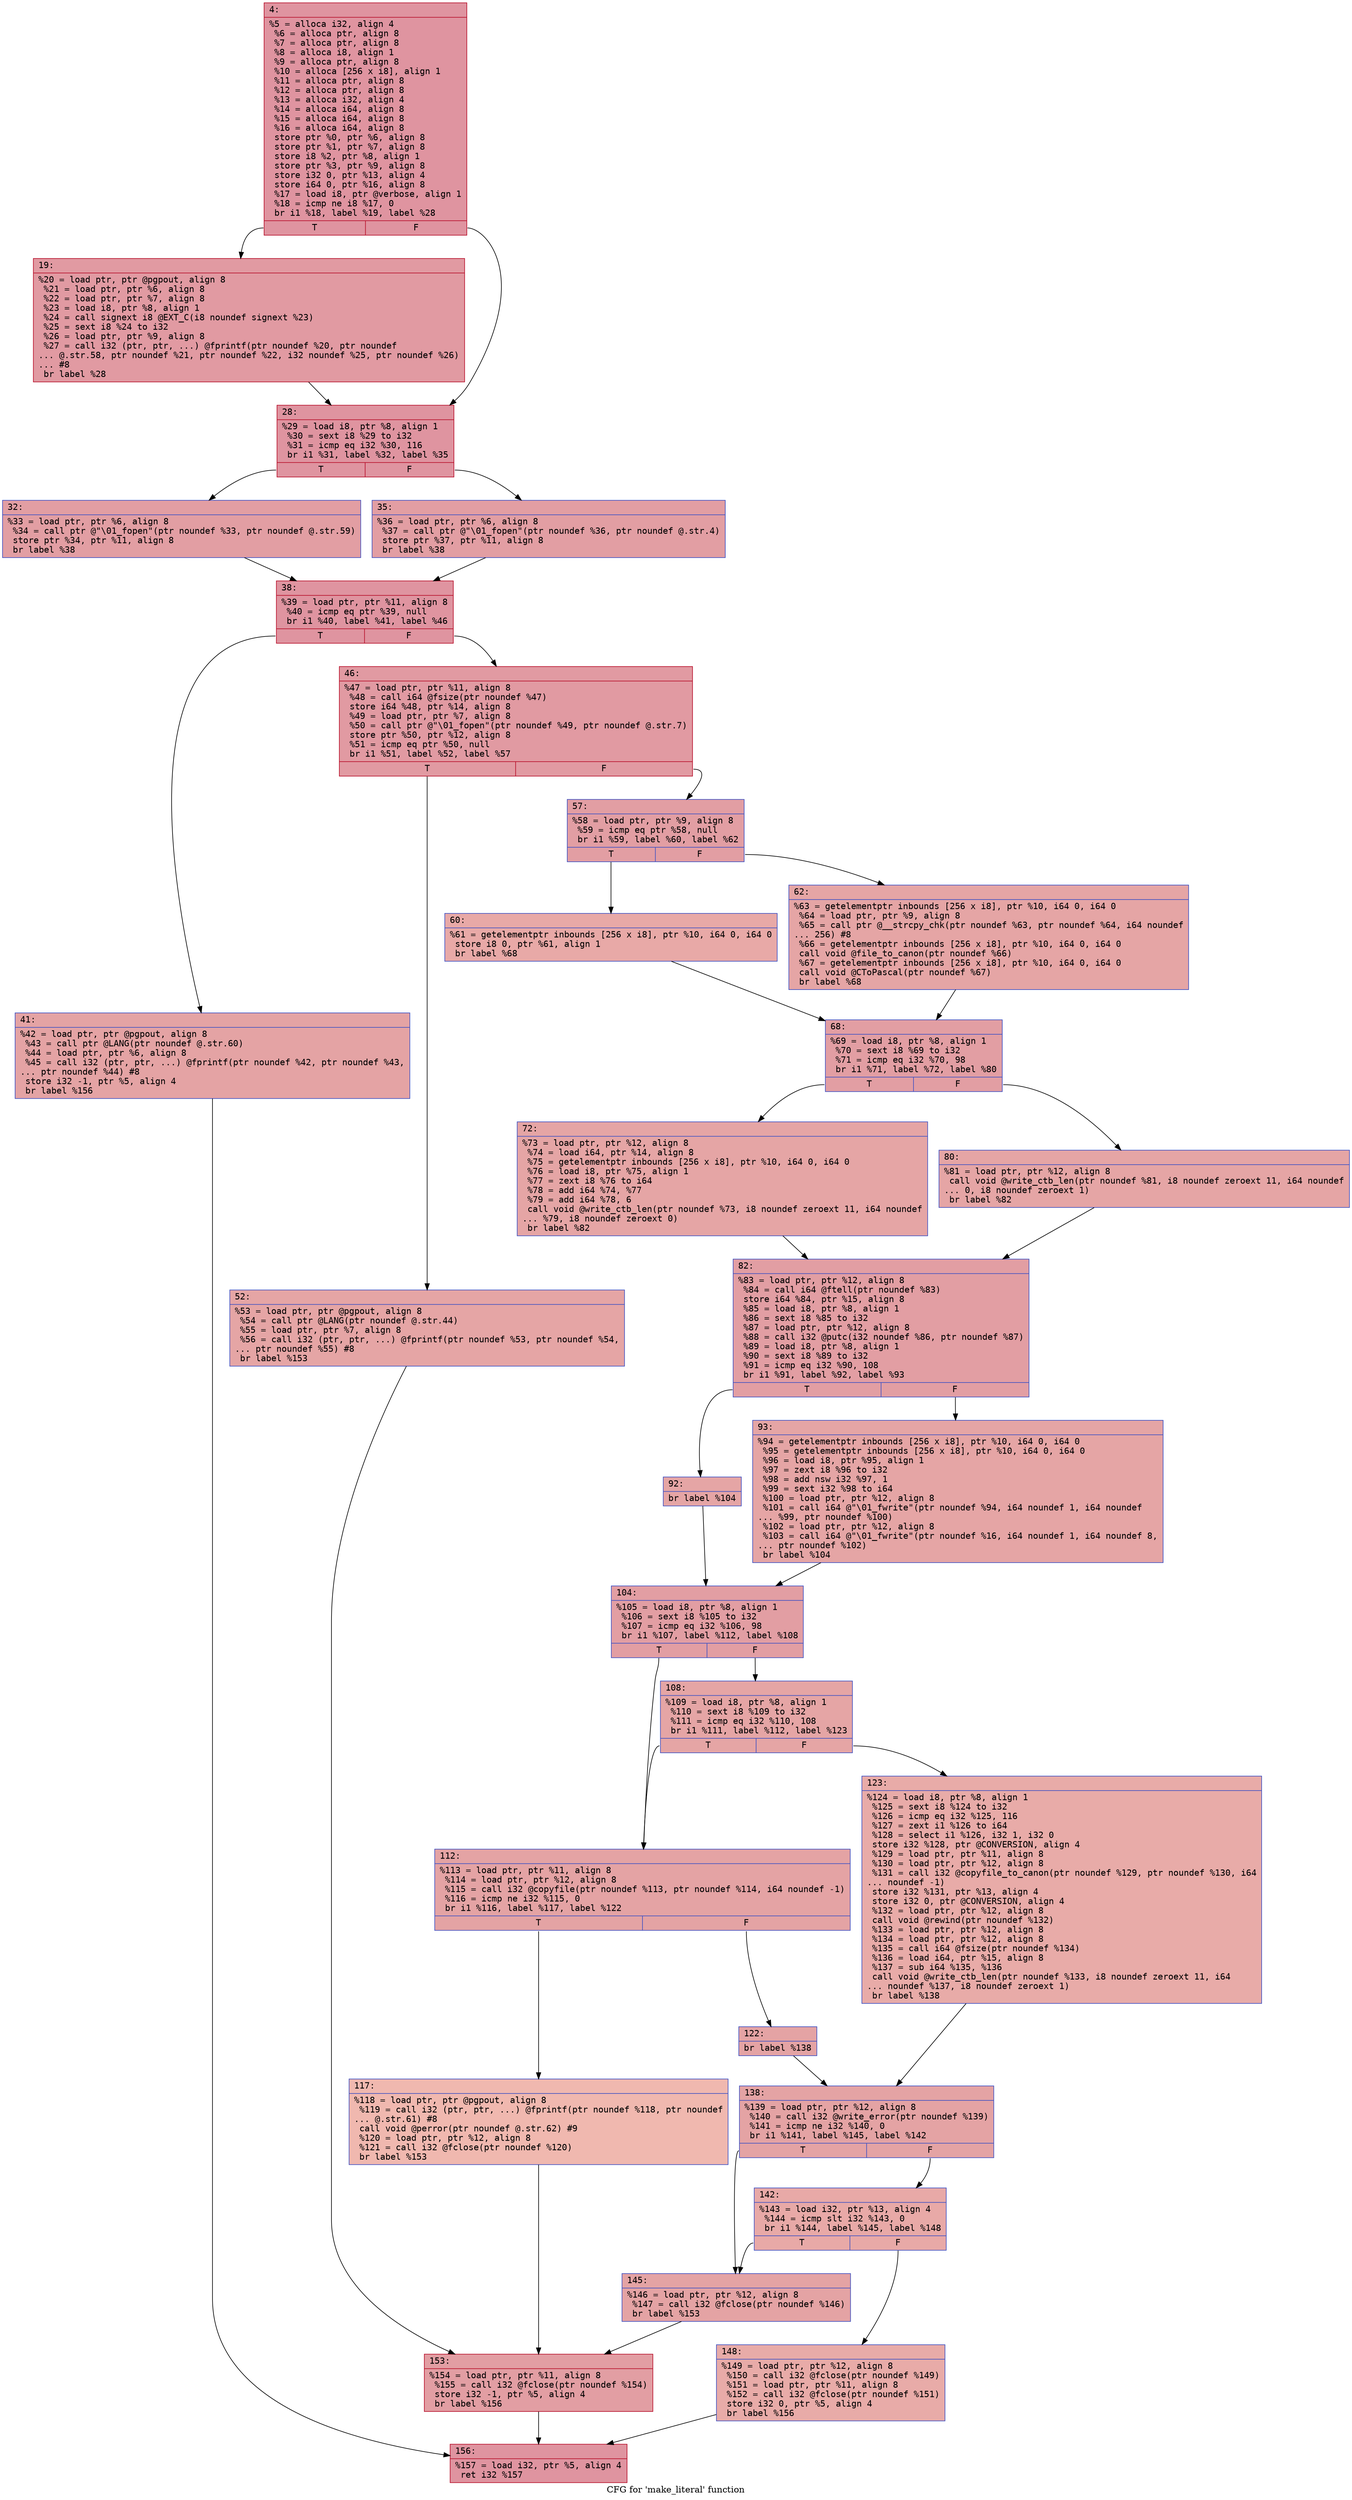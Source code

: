 digraph "CFG for 'make_literal' function" {
	label="CFG for 'make_literal' function";

	Node0x6000002a9360 [shape=record,color="#b70d28ff", style=filled, fillcolor="#b70d2870" fontname="Courier",label="{4:\l|  %5 = alloca i32, align 4\l  %6 = alloca ptr, align 8\l  %7 = alloca ptr, align 8\l  %8 = alloca i8, align 1\l  %9 = alloca ptr, align 8\l  %10 = alloca [256 x i8], align 1\l  %11 = alloca ptr, align 8\l  %12 = alloca ptr, align 8\l  %13 = alloca i32, align 4\l  %14 = alloca i64, align 8\l  %15 = alloca i64, align 8\l  %16 = alloca i64, align 8\l  store ptr %0, ptr %6, align 8\l  store ptr %1, ptr %7, align 8\l  store i8 %2, ptr %8, align 1\l  store ptr %3, ptr %9, align 8\l  store i32 0, ptr %13, align 4\l  store i64 0, ptr %16, align 8\l  %17 = load i8, ptr @verbose, align 1\l  %18 = icmp ne i8 %17, 0\l  br i1 %18, label %19, label %28\l|{<s0>T|<s1>F}}"];
	Node0x6000002a9360:s0 -> Node0x6000002a93b0[tooltip="4 -> 19\nProbability 62.50%" ];
	Node0x6000002a9360:s1 -> Node0x6000002a9400[tooltip="4 -> 28\nProbability 37.50%" ];
	Node0x6000002a93b0 [shape=record,color="#b70d28ff", style=filled, fillcolor="#bb1b2c70" fontname="Courier",label="{19:\l|  %20 = load ptr, ptr @pgpout, align 8\l  %21 = load ptr, ptr %6, align 8\l  %22 = load ptr, ptr %7, align 8\l  %23 = load i8, ptr %8, align 1\l  %24 = call signext i8 @EXT_C(i8 noundef signext %23)\l  %25 = sext i8 %24 to i32\l  %26 = load ptr, ptr %9, align 8\l  %27 = call i32 (ptr, ptr, ...) @fprintf(ptr noundef %20, ptr noundef\l... @.str.58, ptr noundef %21, ptr noundef %22, i32 noundef %25, ptr noundef %26)\l... #8\l  br label %28\l}"];
	Node0x6000002a93b0 -> Node0x6000002a9400[tooltip="19 -> 28\nProbability 100.00%" ];
	Node0x6000002a9400 [shape=record,color="#b70d28ff", style=filled, fillcolor="#b70d2870" fontname="Courier",label="{28:\l|  %29 = load i8, ptr %8, align 1\l  %30 = sext i8 %29 to i32\l  %31 = icmp eq i32 %30, 116\l  br i1 %31, label %32, label %35\l|{<s0>T|<s1>F}}"];
	Node0x6000002a9400:s0 -> Node0x6000002a9450[tooltip="28 -> 32\nProbability 50.00%" ];
	Node0x6000002a9400:s1 -> Node0x6000002a94a0[tooltip="28 -> 35\nProbability 50.00%" ];
	Node0x6000002a9450 [shape=record,color="#3d50c3ff", style=filled, fillcolor="#be242e70" fontname="Courier",label="{32:\l|  %33 = load ptr, ptr %6, align 8\l  %34 = call ptr @\"\\01_fopen\"(ptr noundef %33, ptr noundef @.str.59)\l  store ptr %34, ptr %11, align 8\l  br label %38\l}"];
	Node0x6000002a9450 -> Node0x6000002a94f0[tooltip="32 -> 38\nProbability 100.00%" ];
	Node0x6000002a94a0 [shape=record,color="#3d50c3ff", style=filled, fillcolor="#be242e70" fontname="Courier",label="{35:\l|  %36 = load ptr, ptr %6, align 8\l  %37 = call ptr @\"\\01_fopen\"(ptr noundef %36, ptr noundef @.str.4)\l  store ptr %37, ptr %11, align 8\l  br label %38\l}"];
	Node0x6000002a94a0 -> Node0x6000002a94f0[tooltip="35 -> 38\nProbability 100.00%" ];
	Node0x6000002a94f0 [shape=record,color="#b70d28ff", style=filled, fillcolor="#b70d2870" fontname="Courier",label="{38:\l|  %39 = load ptr, ptr %11, align 8\l  %40 = icmp eq ptr %39, null\l  br i1 %40, label %41, label %46\l|{<s0>T|<s1>F}}"];
	Node0x6000002a94f0:s0 -> Node0x6000002a9540[tooltip="38 -> 41\nProbability 37.50%" ];
	Node0x6000002a94f0:s1 -> Node0x6000002a9590[tooltip="38 -> 46\nProbability 62.50%" ];
	Node0x6000002a9540 [shape=record,color="#3d50c3ff", style=filled, fillcolor="#c32e3170" fontname="Courier",label="{41:\l|  %42 = load ptr, ptr @pgpout, align 8\l  %43 = call ptr @LANG(ptr noundef @.str.60)\l  %44 = load ptr, ptr %6, align 8\l  %45 = call i32 (ptr, ptr, ...) @fprintf(ptr noundef %42, ptr noundef %43,\l... ptr noundef %44) #8\l  store i32 -1, ptr %5, align 4\l  br label %156\l}"];
	Node0x6000002a9540 -> Node0x6000002a9c70[tooltip="41 -> 156\nProbability 100.00%" ];
	Node0x6000002a9590 [shape=record,color="#b70d28ff", style=filled, fillcolor="#bb1b2c70" fontname="Courier",label="{46:\l|  %47 = load ptr, ptr %11, align 8\l  %48 = call i64 @fsize(ptr noundef %47)\l  store i64 %48, ptr %14, align 8\l  %49 = load ptr, ptr %7, align 8\l  %50 = call ptr @\"\\01_fopen\"(ptr noundef %49, ptr noundef @.str.7)\l  store ptr %50, ptr %12, align 8\l  %51 = icmp eq ptr %50, null\l  br i1 %51, label %52, label %57\l|{<s0>T|<s1>F}}"];
	Node0x6000002a9590:s0 -> Node0x6000002a95e0[tooltip="46 -> 52\nProbability 37.50%" ];
	Node0x6000002a9590:s1 -> Node0x6000002a9630[tooltip="46 -> 57\nProbability 62.50%" ];
	Node0x6000002a95e0 [shape=record,color="#3d50c3ff", style=filled, fillcolor="#c5333470" fontname="Courier",label="{52:\l|  %53 = load ptr, ptr @pgpout, align 8\l  %54 = call ptr @LANG(ptr noundef @.str.44)\l  %55 = load ptr, ptr %7, align 8\l  %56 = call i32 (ptr, ptr, ...) @fprintf(ptr noundef %53, ptr noundef %54,\l... ptr noundef %55) #8\l  br label %153\l}"];
	Node0x6000002a95e0 -> Node0x6000002a9c20[tooltip="52 -> 153\nProbability 100.00%" ];
	Node0x6000002a9630 [shape=record,color="#3d50c3ff", style=filled, fillcolor="#be242e70" fontname="Courier",label="{57:\l|  %58 = load ptr, ptr %9, align 8\l  %59 = icmp eq ptr %58, null\l  br i1 %59, label %60, label %62\l|{<s0>T|<s1>F}}"];
	Node0x6000002a9630:s0 -> Node0x6000002a9680[tooltip="57 -> 60\nProbability 37.50%" ];
	Node0x6000002a9630:s1 -> Node0x6000002a96d0[tooltip="57 -> 62\nProbability 62.50%" ];
	Node0x6000002a9680 [shape=record,color="#3d50c3ff", style=filled, fillcolor="#ca3b3770" fontname="Courier",label="{60:\l|  %61 = getelementptr inbounds [256 x i8], ptr %10, i64 0, i64 0\l  store i8 0, ptr %61, align 1\l  br label %68\l}"];
	Node0x6000002a9680 -> Node0x6000002a9720[tooltip="60 -> 68\nProbability 100.00%" ];
	Node0x6000002a96d0 [shape=record,color="#3d50c3ff", style=filled, fillcolor="#c5333470" fontname="Courier",label="{62:\l|  %63 = getelementptr inbounds [256 x i8], ptr %10, i64 0, i64 0\l  %64 = load ptr, ptr %9, align 8\l  %65 = call ptr @__strcpy_chk(ptr noundef %63, ptr noundef %64, i64 noundef\l... 256) #8\l  %66 = getelementptr inbounds [256 x i8], ptr %10, i64 0, i64 0\l  call void @file_to_canon(ptr noundef %66)\l  %67 = getelementptr inbounds [256 x i8], ptr %10, i64 0, i64 0\l  call void @CToPascal(ptr noundef %67)\l  br label %68\l}"];
	Node0x6000002a96d0 -> Node0x6000002a9720[tooltip="62 -> 68\nProbability 100.00%" ];
	Node0x6000002a9720 [shape=record,color="#3d50c3ff", style=filled, fillcolor="#be242e70" fontname="Courier",label="{68:\l|  %69 = load i8, ptr %8, align 1\l  %70 = sext i8 %69 to i32\l  %71 = icmp eq i32 %70, 98\l  br i1 %71, label %72, label %80\l|{<s0>T|<s1>F}}"];
	Node0x6000002a9720:s0 -> Node0x6000002a9770[tooltip="68 -> 72\nProbability 50.00%" ];
	Node0x6000002a9720:s1 -> Node0x6000002a97c0[tooltip="68 -> 80\nProbability 50.00%" ];
	Node0x6000002a9770 [shape=record,color="#3d50c3ff", style=filled, fillcolor="#c5333470" fontname="Courier",label="{72:\l|  %73 = load ptr, ptr %12, align 8\l  %74 = load i64, ptr %14, align 8\l  %75 = getelementptr inbounds [256 x i8], ptr %10, i64 0, i64 0\l  %76 = load i8, ptr %75, align 1\l  %77 = zext i8 %76 to i64\l  %78 = add i64 %74, %77\l  %79 = add i64 %78, 6\l  call void @write_ctb_len(ptr noundef %73, i8 noundef zeroext 11, i64 noundef\l... %79, i8 noundef zeroext 0)\l  br label %82\l}"];
	Node0x6000002a9770 -> Node0x6000002a9810[tooltip="72 -> 82\nProbability 100.00%" ];
	Node0x6000002a97c0 [shape=record,color="#3d50c3ff", style=filled, fillcolor="#c5333470" fontname="Courier",label="{80:\l|  %81 = load ptr, ptr %12, align 8\l  call void @write_ctb_len(ptr noundef %81, i8 noundef zeroext 11, i64 noundef\l... 0, i8 noundef zeroext 1)\l  br label %82\l}"];
	Node0x6000002a97c0 -> Node0x6000002a9810[tooltip="80 -> 82\nProbability 100.00%" ];
	Node0x6000002a9810 [shape=record,color="#3d50c3ff", style=filled, fillcolor="#be242e70" fontname="Courier",label="{82:\l|  %83 = load ptr, ptr %12, align 8\l  %84 = call i64 @ftell(ptr noundef %83)\l  store i64 %84, ptr %15, align 8\l  %85 = load i8, ptr %8, align 1\l  %86 = sext i8 %85 to i32\l  %87 = load ptr, ptr %12, align 8\l  %88 = call i32 @putc(i32 noundef %86, ptr noundef %87)\l  %89 = load i8, ptr %8, align 1\l  %90 = sext i8 %89 to i32\l  %91 = icmp eq i32 %90, 108\l  br i1 %91, label %92, label %93\l|{<s0>T|<s1>F}}"];
	Node0x6000002a9810:s0 -> Node0x6000002a9860[tooltip="82 -> 92\nProbability 50.00%" ];
	Node0x6000002a9810:s1 -> Node0x6000002a98b0[tooltip="82 -> 93\nProbability 50.00%" ];
	Node0x6000002a9860 [shape=record,color="#3d50c3ff", style=filled, fillcolor="#c5333470" fontname="Courier",label="{92:\l|  br label %104\l}"];
	Node0x6000002a9860 -> Node0x6000002a9900[tooltip="92 -> 104\nProbability 100.00%" ];
	Node0x6000002a98b0 [shape=record,color="#3d50c3ff", style=filled, fillcolor="#c5333470" fontname="Courier",label="{93:\l|  %94 = getelementptr inbounds [256 x i8], ptr %10, i64 0, i64 0\l  %95 = getelementptr inbounds [256 x i8], ptr %10, i64 0, i64 0\l  %96 = load i8, ptr %95, align 1\l  %97 = zext i8 %96 to i32\l  %98 = add nsw i32 %97, 1\l  %99 = sext i32 %98 to i64\l  %100 = load ptr, ptr %12, align 8\l  %101 = call i64 @\"\\01_fwrite\"(ptr noundef %94, i64 noundef 1, i64 noundef\l... %99, ptr noundef %100)\l  %102 = load ptr, ptr %12, align 8\l  %103 = call i64 @\"\\01_fwrite\"(ptr noundef %16, i64 noundef 1, i64 noundef 8,\l... ptr noundef %102)\l  br label %104\l}"];
	Node0x6000002a98b0 -> Node0x6000002a9900[tooltip="93 -> 104\nProbability 100.00%" ];
	Node0x6000002a9900 [shape=record,color="#3d50c3ff", style=filled, fillcolor="#be242e70" fontname="Courier",label="{104:\l|  %105 = load i8, ptr %8, align 1\l  %106 = sext i8 %105 to i32\l  %107 = icmp eq i32 %106, 98\l  br i1 %107, label %112, label %108\l|{<s0>T|<s1>F}}"];
	Node0x6000002a9900:s0 -> Node0x6000002a99a0[tooltip="104 -> 112\nProbability 50.00%" ];
	Node0x6000002a9900:s1 -> Node0x6000002a9950[tooltip="104 -> 108\nProbability 50.00%" ];
	Node0x6000002a9950 [shape=record,color="#3d50c3ff", style=filled, fillcolor="#c5333470" fontname="Courier",label="{108:\l|  %109 = load i8, ptr %8, align 1\l  %110 = sext i8 %109 to i32\l  %111 = icmp eq i32 %110, 108\l  br i1 %111, label %112, label %123\l|{<s0>T|<s1>F}}"];
	Node0x6000002a9950:s0 -> Node0x6000002a99a0[tooltip="108 -> 112\nProbability 50.00%" ];
	Node0x6000002a9950:s1 -> Node0x6000002a9a90[tooltip="108 -> 123\nProbability 50.00%" ];
	Node0x6000002a99a0 [shape=record,color="#3d50c3ff", style=filled, fillcolor="#c32e3170" fontname="Courier",label="{112:\l|  %113 = load ptr, ptr %11, align 8\l  %114 = load ptr, ptr %12, align 8\l  %115 = call i32 @copyfile(ptr noundef %113, ptr noundef %114, i64 noundef -1)\l  %116 = icmp ne i32 %115, 0\l  br i1 %116, label %117, label %122\l|{<s0>T|<s1>F}}"];
	Node0x6000002a99a0:s0 -> Node0x6000002a99f0[tooltip="112 -> 117\nProbability 5.88%" ];
	Node0x6000002a99a0:s1 -> Node0x6000002a9a40[tooltip="112 -> 122\nProbability 94.12%" ];
	Node0x6000002a99f0 [shape=record,color="#3d50c3ff", style=filled, fillcolor="#dc5d4a70" fontname="Courier",label="{117:\l|  %118 = load ptr, ptr @pgpout, align 8\l  %119 = call i32 (ptr, ptr, ...) @fprintf(ptr noundef %118, ptr noundef\l... @.str.61) #8\l  call void @perror(ptr noundef @.str.62) #9\l  %120 = load ptr, ptr %12, align 8\l  %121 = call i32 @fclose(ptr noundef %120)\l  br label %153\l}"];
	Node0x6000002a99f0 -> Node0x6000002a9c20[tooltip="117 -> 153\nProbability 100.00%" ];
	Node0x6000002a9a40 [shape=record,color="#3d50c3ff", style=filled, fillcolor="#c32e3170" fontname="Courier",label="{122:\l|  br label %138\l}"];
	Node0x6000002a9a40 -> Node0x6000002a9ae0[tooltip="122 -> 138\nProbability 100.00%" ];
	Node0x6000002a9a90 [shape=record,color="#3d50c3ff", style=filled, fillcolor="#cc403a70" fontname="Courier",label="{123:\l|  %124 = load i8, ptr %8, align 1\l  %125 = sext i8 %124 to i32\l  %126 = icmp eq i32 %125, 116\l  %127 = zext i1 %126 to i64\l  %128 = select i1 %126, i32 1, i32 0\l  store i32 %128, ptr @CONVERSION, align 4\l  %129 = load ptr, ptr %11, align 8\l  %130 = load ptr, ptr %12, align 8\l  %131 = call i32 @copyfile_to_canon(ptr noundef %129, ptr noundef %130, i64\l... noundef -1)\l  store i32 %131, ptr %13, align 4\l  store i32 0, ptr @CONVERSION, align 4\l  %132 = load ptr, ptr %12, align 8\l  call void @rewind(ptr noundef %132)\l  %133 = load ptr, ptr %12, align 8\l  %134 = load ptr, ptr %12, align 8\l  %135 = call i64 @fsize(ptr noundef %134)\l  %136 = load i64, ptr %15, align 8\l  %137 = sub i64 %135, %136\l  call void @write_ctb_len(ptr noundef %133, i8 noundef zeroext 11, i64\l... noundef %137, i8 noundef zeroext 1)\l  br label %138\l}"];
	Node0x6000002a9a90 -> Node0x6000002a9ae0[tooltip="123 -> 138\nProbability 100.00%" ];
	Node0x6000002a9ae0 [shape=record,color="#3d50c3ff", style=filled, fillcolor="#c32e3170" fontname="Courier",label="{138:\l|  %139 = load ptr, ptr %12, align 8\l  %140 = call i32 @write_error(ptr noundef %139)\l  %141 = icmp ne i32 %140, 0\l  br i1 %141, label %145, label %142\l|{<s0>T|<s1>F}}"];
	Node0x6000002a9ae0:s0 -> Node0x6000002a9b80[tooltip="138 -> 145\nProbability 62.50%" ];
	Node0x6000002a9ae0:s1 -> Node0x6000002a9b30[tooltip="138 -> 142\nProbability 37.50%" ];
	Node0x6000002a9b30 [shape=record,color="#3d50c3ff", style=filled, fillcolor="#ca3b3770" fontname="Courier",label="{142:\l|  %143 = load i32, ptr %13, align 4\l  %144 = icmp slt i32 %143, 0\l  br i1 %144, label %145, label %148\l|{<s0>T|<s1>F}}"];
	Node0x6000002a9b30:s0 -> Node0x6000002a9b80[tooltip="142 -> 145\nProbability 37.50%" ];
	Node0x6000002a9b30:s1 -> Node0x6000002a9bd0[tooltip="142 -> 148\nProbability 62.50%" ];
	Node0x6000002a9b80 [shape=record,color="#3d50c3ff", style=filled, fillcolor="#c32e3170" fontname="Courier",label="{145:\l|  %146 = load ptr, ptr %12, align 8\l  %147 = call i32 @fclose(ptr noundef %146)\l  br label %153\l}"];
	Node0x6000002a9b80 -> Node0x6000002a9c20[tooltip="145 -> 153\nProbability 100.00%" ];
	Node0x6000002a9bd0 [shape=record,color="#3d50c3ff", style=filled, fillcolor="#cc403a70" fontname="Courier",label="{148:\l|  %149 = load ptr, ptr %12, align 8\l  %150 = call i32 @fclose(ptr noundef %149)\l  %151 = load ptr, ptr %11, align 8\l  %152 = call i32 @fclose(ptr noundef %151)\l  store i32 0, ptr %5, align 4\l  br label %156\l}"];
	Node0x6000002a9bd0 -> Node0x6000002a9c70[tooltip="148 -> 156\nProbability 100.00%" ];
	Node0x6000002a9c20 [shape=record,color="#b70d28ff", style=filled, fillcolor="#be242e70" fontname="Courier",label="{153:\l|  %154 = load ptr, ptr %11, align 8\l  %155 = call i32 @fclose(ptr noundef %154)\l  store i32 -1, ptr %5, align 4\l  br label %156\l}"];
	Node0x6000002a9c20 -> Node0x6000002a9c70[tooltip="153 -> 156\nProbability 100.00%" ];
	Node0x6000002a9c70 [shape=record,color="#b70d28ff", style=filled, fillcolor="#b70d2870" fontname="Courier",label="{156:\l|  %157 = load i32, ptr %5, align 4\l  ret i32 %157\l}"];
}
